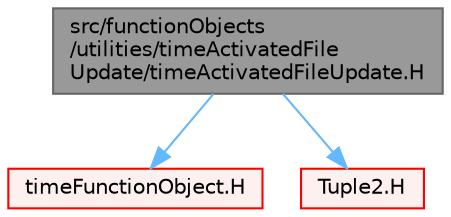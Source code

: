 digraph "src/functionObjects/utilities/timeActivatedFileUpdate/timeActivatedFileUpdate.H"
{
 // LATEX_PDF_SIZE
  bgcolor="transparent";
  edge [fontname=Helvetica,fontsize=10,labelfontname=Helvetica,labelfontsize=10];
  node [fontname=Helvetica,fontsize=10,shape=box,height=0.2,width=0.4];
  Node1 [id="Node000001",label="src/functionObjects\l/utilities/timeActivatedFile\lUpdate/timeActivatedFileUpdate.H",height=0.2,width=0.4,color="gray40", fillcolor="grey60", style="filled", fontcolor="black",tooltip=" "];
  Node1 -> Node2 [id="edge1_Node000001_Node000002",color="steelblue1",style="solid",tooltip=" "];
  Node2 [id="Node000002",label="timeFunctionObject.H",height=0.2,width=0.4,color="red", fillcolor="#FFF0F0", style="filled",URL="$timeFunctionObject_8H.html",tooltip=" "];
  Node1 -> Node207 [id="edge2_Node000001_Node000207",color="steelblue1",style="solid",tooltip=" "];
  Node207 [id="Node000207",label="Tuple2.H",height=0.2,width=0.4,color="red", fillcolor="#FFF0F0", style="filled",URL="$Tuple2_8H.html",tooltip=" "];
}
